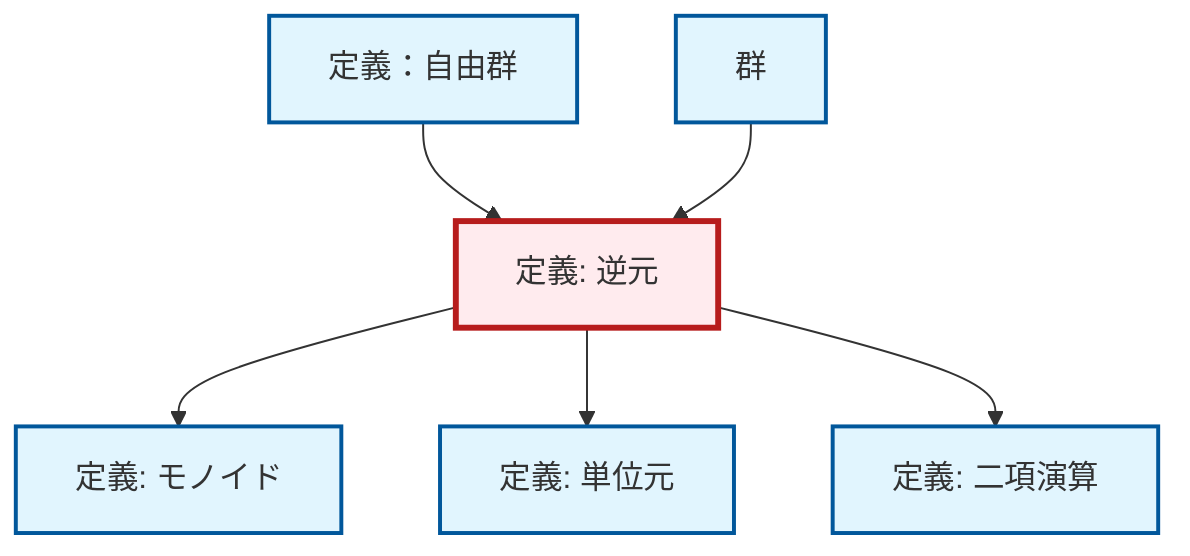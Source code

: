 graph TD
    classDef definition fill:#e1f5fe,stroke:#01579b,stroke-width:2px
    classDef theorem fill:#f3e5f5,stroke:#4a148c,stroke-width:2px
    classDef axiom fill:#fff3e0,stroke:#e65100,stroke-width:2px
    classDef example fill:#e8f5e9,stroke:#1b5e20,stroke-width:2px
    classDef current fill:#ffebee,stroke:#b71c1c,stroke-width:3px
    def-monoid["定義: モノイド"]:::definition
    def-binary-operation["定義: 二項演算"]:::definition
    def-identity-element["定義: 単位元"]:::definition
    def-group["群"]:::definition
    def-free-group["定義：自由群"]:::definition
    def-inverse-element["定義: 逆元"]:::definition
    def-free-group --> def-inverse-element
    def-group --> def-inverse-element
    def-inverse-element --> def-monoid
    def-inverse-element --> def-identity-element
    def-inverse-element --> def-binary-operation
    class def-inverse-element current